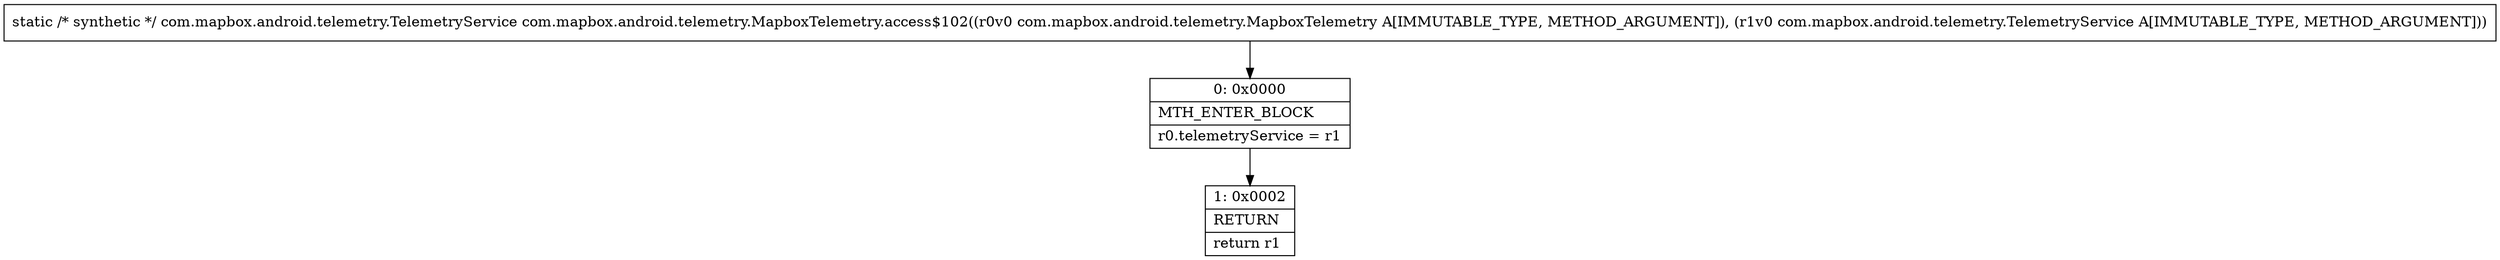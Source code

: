 digraph "CFG forcom.mapbox.android.telemetry.MapboxTelemetry.access$102(Lcom\/mapbox\/android\/telemetry\/MapboxTelemetry;Lcom\/mapbox\/android\/telemetry\/TelemetryService;)Lcom\/mapbox\/android\/telemetry\/TelemetryService;" {
Node_0 [shape=record,label="{0\:\ 0x0000|MTH_ENTER_BLOCK\l|r0.telemetryService = r1\l}"];
Node_1 [shape=record,label="{1\:\ 0x0002|RETURN\l|return r1\l}"];
MethodNode[shape=record,label="{static \/* synthetic *\/ com.mapbox.android.telemetry.TelemetryService com.mapbox.android.telemetry.MapboxTelemetry.access$102((r0v0 com.mapbox.android.telemetry.MapboxTelemetry A[IMMUTABLE_TYPE, METHOD_ARGUMENT]), (r1v0 com.mapbox.android.telemetry.TelemetryService A[IMMUTABLE_TYPE, METHOD_ARGUMENT])) }"];
MethodNode -> Node_0;
Node_0 -> Node_1;
}

